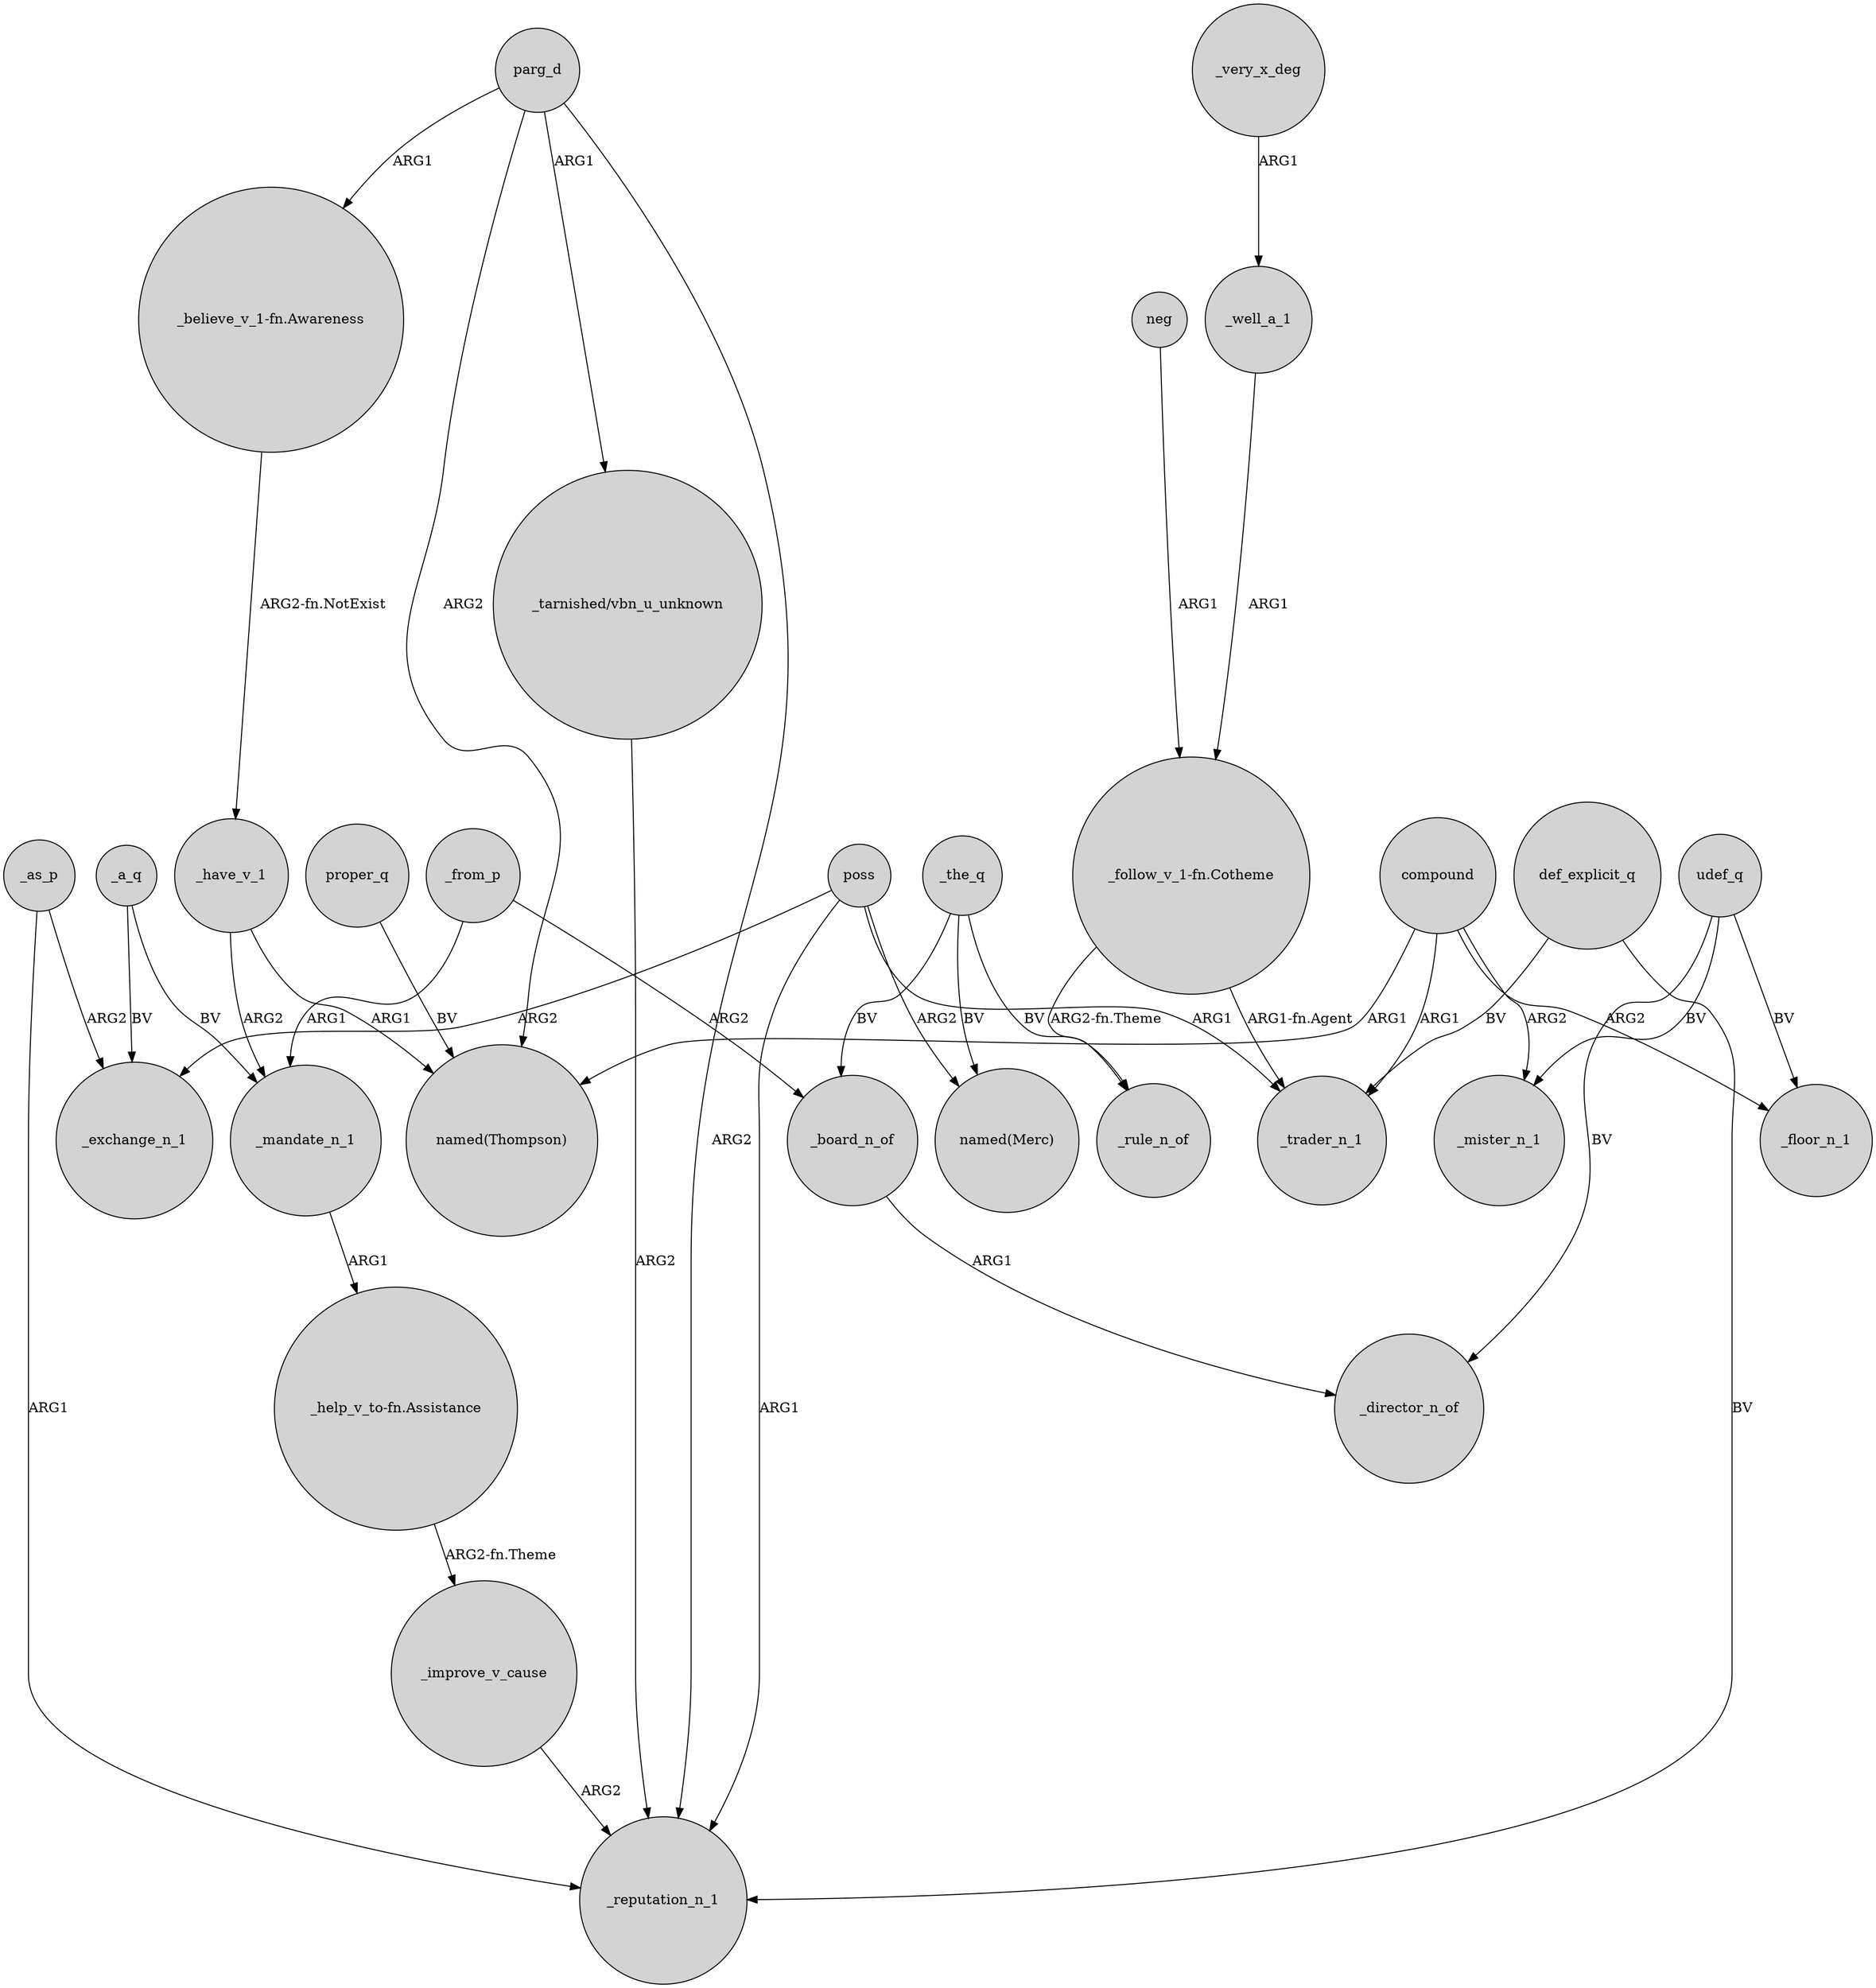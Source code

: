 digraph {
	node [shape=circle style=filled]
	"_help_v_to-fn.Assistance" -> _improve_v_cause [label="ARG2-fn.Theme"]
	_as_p -> _exchange_n_1 [label=ARG2]
	"_tarnished/vbn_u_unknown" -> _reputation_n_1 [label=ARG2]
	_very_x_deg -> _well_a_1 [label=ARG1]
	poss -> _trader_n_1 [label=ARG1]
	proper_q -> "named(Thompson)" [label=BV]
	parg_d -> "named(Thompson)" [label=ARG2]
	def_explicit_q -> _reputation_n_1 [label=BV]
	_have_v_1 -> "named(Thompson)" [label=ARG1]
	_improve_v_cause -> _reputation_n_1 [label=ARG2]
	compound -> _mister_n_1 [label=ARG2]
	_board_n_of -> _director_n_of [label=ARG1]
	compound -> _floor_n_1 [label=ARG2]
	_mandate_n_1 -> "_help_v_to-fn.Assistance" [label=ARG1]
	udef_q -> _mister_n_1 [label=BV]
	_the_q -> "named(Merc)" [label=BV]
	parg_d -> "_tarnished/vbn_u_unknown" [label=ARG1]
	_a_q -> _exchange_n_1 [label=BV]
	"_follow_v_1-fn.Cotheme" -> _trader_n_1 [label="ARG1-fn.Agent"]
	poss -> _reputation_n_1 [label=ARG1]
	parg_d -> "_believe_v_1-fn.Awareness" [label=ARG1]
	"_follow_v_1-fn.Cotheme" -> _rule_n_of [label="ARG2-fn.Theme"]
	compound -> _trader_n_1 [label=ARG1]
	_from_p -> _mandate_n_1 [label=ARG1]
	_a_q -> _mandate_n_1 [label=BV]
	_have_v_1 -> _mandate_n_1 [label=ARG2]
	_well_a_1 -> "_follow_v_1-fn.Cotheme" [label=ARG1]
	_as_p -> _reputation_n_1 [label=ARG1]
	compound -> "named(Thompson)" [label=ARG1]
	"_believe_v_1-fn.Awareness" -> _have_v_1 [label="ARG2-fn.NotExist"]
	_the_q -> _board_n_of [label=BV]
	poss -> "named(Merc)" [label=ARG2]
	poss -> _exchange_n_1 [label=ARG2]
	udef_q -> _floor_n_1 [label=BV]
	_the_q -> _rule_n_of [label=BV]
	_from_p -> _board_n_of [label=ARG2]
	parg_d -> _reputation_n_1 [label=ARG2]
	neg -> "_follow_v_1-fn.Cotheme" [label=ARG1]
	def_explicit_q -> _trader_n_1 [label=BV]
	udef_q -> _director_n_of [label=BV]
}
